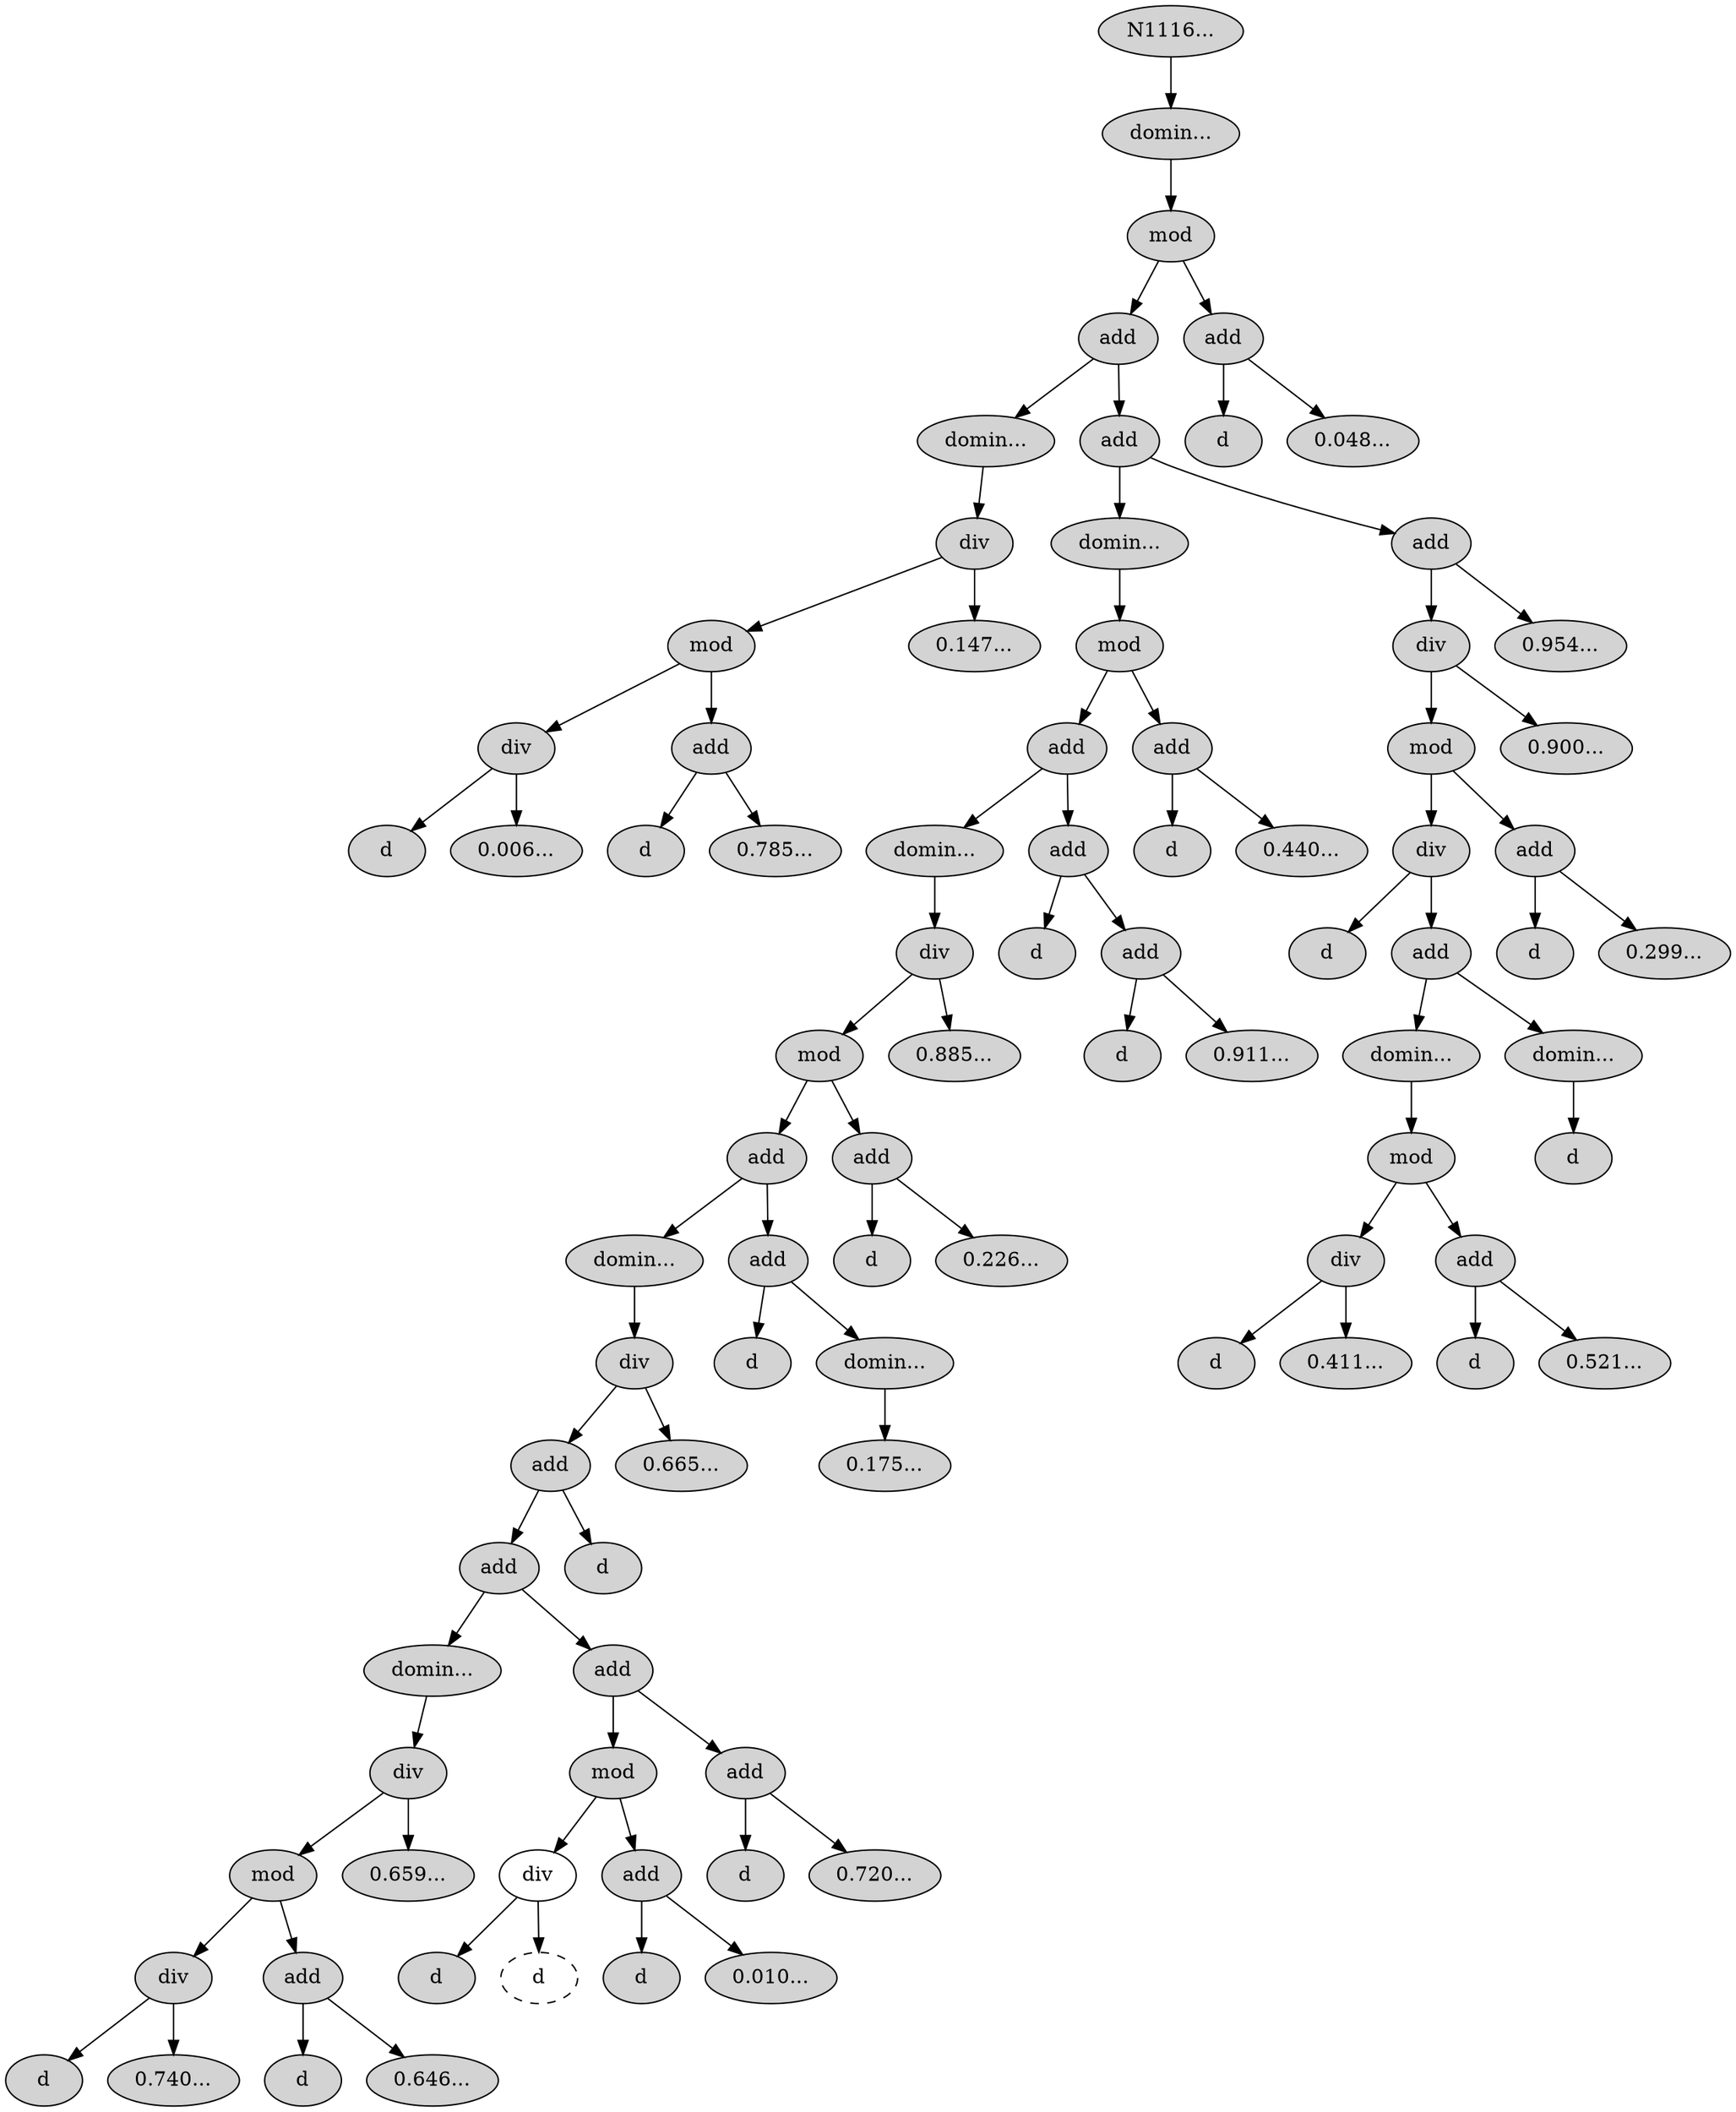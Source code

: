  digraph G1116593 {
N1116593[ style="filled"  label="N1116..."];
N1116593 -> N1116594;
N1116594[ style="filled"  label="domin..."];
N1116594 -> N1116595;
N1116595[ style="filled"  label="mod"];
N1116595 -> N1116596;
N1116596[ style="filled"  label="add"];
N1116596 -> N1116597;
N1116597[ style="filled"  label="domin..."];
N1116597 -> N1116598;
N1116598[ style="filled"  label="div"];
N1116598 -> N1116599;
N1116599[ style="filled"  label="mod"];
N1116599 -> N1116600;
N1116600[ style="filled"  label="div"];
N1116600 -> N1116601;
N1116601[ style="filled"  label="d"];
N1116600 -> N1116602;
N1116602[ style="filled"  label="0.006..."];
N1116599 -> N1116603;
N1116603[ style="filled"  label="add"];
N1116603 -> N1116604;
N1116604[ style="filled"  label="d"];
N1116603 -> N1116605;
N1116605[ style="filled"  label="0.785..."];
N1116598 -> N1116606;
N1116606[ style="filled"  label="0.147..."];
N1116596 -> N1116607;
N1116607[ style="filled"  label="add"];
N1116607 -> N1116608;
N1116608[ style="filled"  label="domin..."];
N1116608 -> N1116609;
N1116609[ style="filled"  label="mod"];
N1116609 -> N1116610;
N1116610[ style="filled"  label="add"];
N1116610 -> N1116611;
N1116611[ style="filled"  label="domin..."];
N1116611 -> N1116612;
N1116612[ style="filled"  label="div"];
N1116612 -> N1116613;
N1116613[ style="filled"  label="mod"];
N1116613 -> N1116614;
N1116614[ style="filled"  label="add"];
N1116614 -> N1116615;
N1116615[ style="filled"  label="domin..."];
N1116615 -> N1116616;
N1116616[ style="filled"  label="div"];
N1116616 -> N1116617;
N1116617[ style="filled"  label="add"];
N1116617 -> N1116618;
N1116618[ style="filled"  label="add"];
N1116618 -> N1116619;
N1116619[ style="filled"  label="domin..."];
N1116619 -> N1116620;
N1116620[ style="filled"  label="div"];
N1116620 -> N1116621;
N1116621[ style="filled"  label="mod"];
N1116621 -> N1116622;
N1116622[ style="filled"  label="div"];
N1116622 -> N1116623;
N1116623[ style="filled"  label="d"];
N1116622 -> N1116624;
N1116624[ style="filled"  label="0.740..."];
N1116621 -> N1116625;
N1116625[ style="filled"  label="add"];
N1116625 -> N1116626;
N1116626[ style="filled"  label="d"];
N1116625 -> N1116627;
N1116627[ style="filled"  label="0.646..."];
N1116620 -> N1116628;
N1116628[ style="filled"  label="0.659..."];
N1116618 -> N1116629;
N1116629[ style="filled"  label="add"];
N1116629 -> N1116630;
N1116630[ style="filled"  label="mod"];
N1116630 -> N1116631;
N1116631[ style="solid"  label="div"];
N1116631 -> N1116632;
N1116632[ style="filled"  label="d"];
N1116631 -> N1116715;
N1116715[ style="dashed"  label="d"];
N1116630 -> N1116634;
N1116634[ style="filled"  label="add"];
N1116634 -> N1116635;
N1116635[ style="filled"  label="d"];
N1116634 -> N1116636;
N1116636[ style="filled"  label="0.010..."];
N1116629 -> N1116637;
N1116637[ style="filled"  label="add"];
N1116637 -> N1116638;
N1116638[ style="filled"  label="d"];
N1116637 -> N1116639;
N1116639[ style="filled"  label="0.720..."];
N1116617 -> N1116640;
N1116640[ style="filled"  label="d"];
N1116616 -> N1116641;
N1116641[ style="filled"  label="0.665..."];
N1116614 -> N1116642;
N1116642[ style="filled"  label="add"];
N1116642 -> N1116643;
N1116643[ style="filled"  label="d"];
N1116642 -> N1116644;
N1116644[ style="filled"  label="domin..."];
N1116644 -> N1116645;
N1116645[ style="filled"  label="0.175..."];
N1116613 -> N1116646;
N1116646[ style="filled"  label="add"];
N1116646 -> N1116647;
N1116647[ style="filled"  label="d"];
N1116646 -> N1116648;
N1116648[ style="filled"  label="0.226..."];
N1116612 -> N1116649;
N1116649[ style="filled"  label="0.885..."];
N1116610 -> N1116650;
N1116650[ style="filled"  label="add"];
N1116650 -> N1116651;
N1116651[ style="filled"  label="d"];
N1116650 -> N1116652;
N1116652[ style="filled"  label="add"];
N1116652 -> N1116653;
N1116653[ style="filled"  label="d"];
N1116652 -> N1116654;
N1116654[ style="filled"  label="0.911..."];
N1116609 -> N1116655;
N1116655[ style="filled"  label="add"];
N1116655 -> N1116656;
N1116656[ style="filled"  label="d"];
N1116655 -> N1116657;
N1116657[ style="filled"  label="0.440..."];
N1116607 -> N1116658;
N1116658[ style="filled"  label="add"];
N1116658 -> N1116659;
N1116659[ style="filled"  label="div"];
N1116659 -> N1116660;
N1116660[ style="filled"  label="mod"];
N1116660 -> N1116661;
N1116661[ style="filled"  label="div"];
N1116661 -> N1116662;
N1116662[ style="filled"  label="d"];
N1116661 -> N1116663;
N1116663[ style="filled"  label="add"];
N1116663 -> N1116664;
N1116664[ style="filled"  label="domin..."];
N1116664 -> N1116665;
N1116665[ style="filled"  label="mod"];
N1116665 -> N1116666;
N1116666[ style="filled"  label="div"];
N1116666 -> N1116667;
N1116667[ style="filled"  label="d"];
N1116666 -> N1116668;
N1116668[ style="filled"  label="0.411..."];
N1116665 -> N1116669;
N1116669[ style="filled"  label="add"];
N1116669 -> N1116670;
N1116670[ style="filled"  label="d"];
N1116669 -> N1116671;
N1116671[ style="filled"  label="0.521..."];
N1116663 -> N1116672;
N1116672[ style="filled"  label="domin..."];
N1116672 -> N1116673;
N1116673[ style="filled"  label="d"];
N1116660 -> N1116674;
N1116674[ style="filled"  label="add"];
N1116674 -> N1116675;
N1116675[ style="filled"  label="d"];
N1116674 -> N1116676;
N1116676[ style="filled"  label="0.299..."];
N1116659 -> N1116677;
N1116677[ style="filled"  label="0.900..."];
N1116658 -> N1116678;
N1116678[ style="filled"  label="0.954..."];
N1116595 -> N1116679;
N1116679[ style="filled"  label="add"];
N1116679 -> N1116680;
N1116680[ style="filled"  label="d"];
N1116679 -> N1116681;
N1116681[ style="filled"  label="0.048..."];
}
